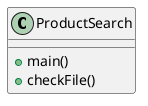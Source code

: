 @startuml
'https://plantuml.com/sequence-diagram


ProductSearch : + main()
ProductSearch : + checkFile()

@enduml